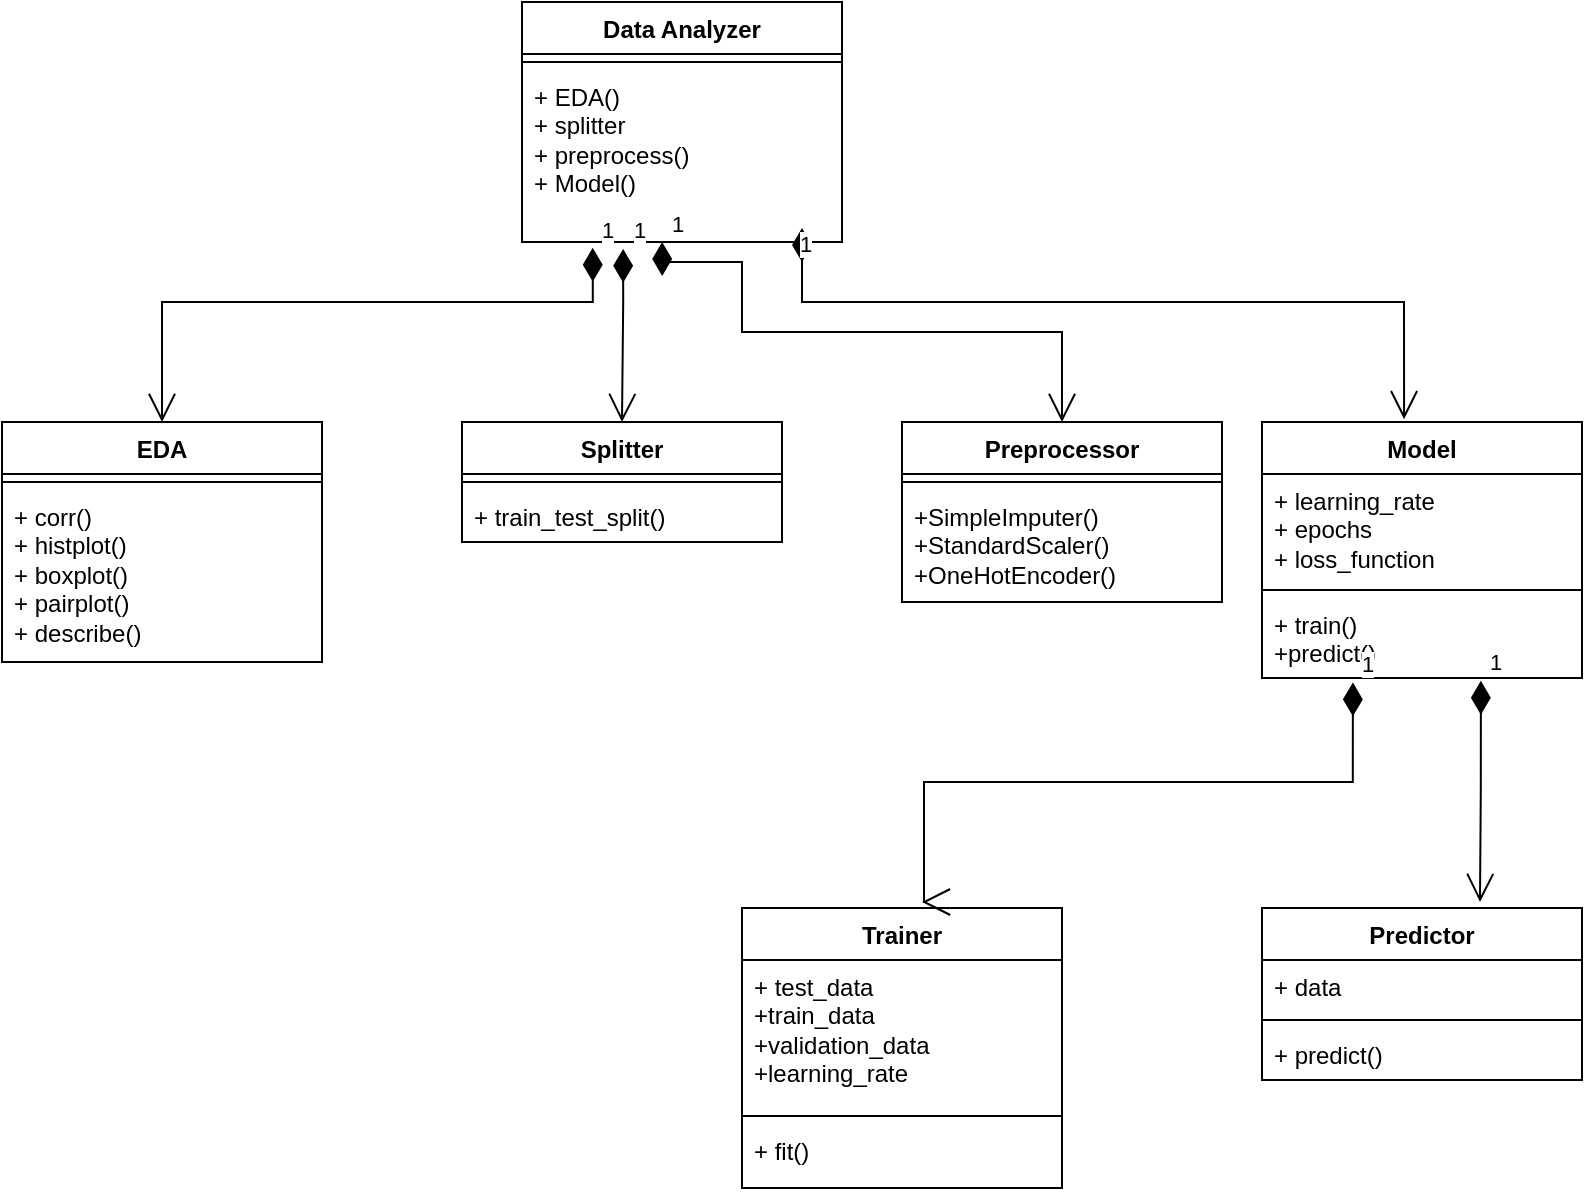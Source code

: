 <mxfile version="22.0.6" type="github">
  <diagram name="Page-1" id="26PTeGOXK1Mjsr-RNBJp">
    <mxGraphModel dx="1288" dy="525" grid="1" gridSize="10" guides="1" tooltips="1" connect="1" arrows="1" fold="1" page="1" pageScale="1" pageWidth="850" pageHeight="1100" math="0" shadow="0">
      <root>
        <mxCell id="0" />
        <mxCell id="1" parent="0" />
        <mxCell id="zyfEQxB26BbbA2O9alLf-13" value="Data Analyzer" style="swimlane;fontStyle=1;align=center;verticalAlign=top;childLayout=stackLayout;horizontal=1;startSize=26;horizontalStack=0;resizeParent=1;resizeParentMax=0;resizeLast=0;collapsible=1;marginBottom=0;whiteSpace=wrap;html=1;" vertex="1" parent="1">
          <mxGeometry x="310" y="30" width="160" height="120" as="geometry" />
        </mxCell>
        <mxCell id="zyfEQxB26BbbA2O9alLf-15" value="" style="line;strokeWidth=1;fillColor=none;align=left;verticalAlign=middle;spacingTop=-1;spacingLeft=3;spacingRight=3;rotatable=0;labelPosition=right;points=[];portConstraint=eastwest;strokeColor=inherit;" vertex="1" parent="zyfEQxB26BbbA2O9alLf-13">
          <mxGeometry y="26" width="160" height="8" as="geometry" />
        </mxCell>
        <mxCell id="zyfEQxB26BbbA2O9alLf-16" value="+ EDA()&lt;br&gt;+ splitter&lt;br&gt;+ preprocess()&lt;br&gt;+ Model()" style="text;strokeColor=none;fillColor=none;align=left;verticalAlign=top;spacingLeft=4;spacingRight=4;overflow=hidden;rotatable=0;points=[[0,0.5],[1,0.5]];portConstraint=eastwest;whiteSpace=wrap;html=1;" vertex="1" parent="zyfEQxB26BbbA2O9alLf-13">
          <mxGeometry y="34" width="160" height="86" as="geometry" />
        </mxCell>
        <mxCell id="zyfEQxB26BbbA2O9alLf-17" value="EDA" style="swimlane;fontStyle=1;align=center;verticalAlign=top;childLayout=stackLayout;horizontal=1;startSize=26;horizontalStack=0;resizeParent=1;resizeParentMax=0;resizeLast=0;collapsible=1;marginBottom=0;whiteSpace=wrap;html=1;" vertex="1" parent="1">
          <mxGeometry x="50" y="240" width="160" height="120" as="geometry" />
        </mxCell>
        <mxCell id="zyfEQxB26BbbA2O9alLf-19" value="" style="line;strokeWidth=1;fillColor=none;align=left;verticalAlign=middle;spacingTop=-1;spacingLeft=3;spacingRight=3;rotatable=0;labelPosition=right;points=[];portConstraint=eastwest;strokeColor=inherit;" vertex="1" parent="zyfEQxB26BbbA2O9alLf-17">
          <mxGeometry y="26" width="160" height="8" as="geometry" />
        </mxCell>
        <mxCell id="zyfEQxB26BbbA2O9alLf-20" value="+ corr()&lt;br&gt;+ histplot()&lt;br&gt;+ boxplot()&lt;br&gt;+ pairplot()&lt;br&gt;+ describe()&lt;br&gt;" style="text;strokeColor=none;fillColor=none;align=left;verticalAlign=top;spacingLeft=4;spacingRight=4;overflow=hidden;rotatable=0;points=[[0,0.5],[1,0.5]];portConstraint=eastwest;whiteSpace=wrap;html=1;" vertex="1" parent="zyfEQxB26BbbA2O9alLf-17">
          <mxGeometry y="34" width="160" height="86" as="geometry" />
        </mxCell>
        <mxCell id="zyfEQxB26BbbA2O9alLf-21" value="1" style="endArrow=open;html=1;endSize=12;startArrow=diamondThin;startSize=14;startFill=1;edgeStyle=orthogonalEdgeStyle;align=left;verticalAlign=bottom;rounded=0;exitX=0.221;exitY=1.034;exitDx=0;exitDy=0;exitPerimeter=0;entryX=0.5;entryY=0;entryDx=0;entryDy=0;" edge="1" parent="1" source="zyfEQxB26BbbA2O9alLf-16" target="zyfEQxB26BbbA2O9alLf-17">
          <mxGeometry x="-1" y="3" relative="1" as="geometry">
            <mxPoint x="340" y="270" as="sourcePoint" />
            <mxPoint x="500" y="270" as="targetPoint" />
            <Array as="points">
              <mxPoint x="345" y="180" />
              <mxPoint x="130" y="180" />
            </Array>
          </mxGeometry>
        </mxCell>
        <mxCell id="zyfEQxB26BbbA2O9alLf-22" value="Splitter" style="swimlane;fontStyle=1;align=center;verticalAlign=top;childLayout=stackLayout;horizontal=1;startSize=26;horizontalStack=0;resizeParent=1;resizeParentMax=0;resizeLast=0;collapsible=1;marginBottom=0;whiteSpace=wrap;html=1;" vertex="1" parent="1">
          <mxGeometry x="280" y="240" width="160" height="60" as="geometry" />
        </mxCell>
        <mxCell id="zyfEQxB26BbbA2O9alLf-24" value="" style="line;strokeWidth=1;fillColor=none;align=left;verticalAlign=middle;spacingTop=-1;spacingLeft=3;spacingRight=3;rotatable=0;labelPosition=right;points=[];portConstraint=eastwest;strokeColor=inherit;" vertex="1" parent="zyfEQxB26BbbA2O9alLf-22">
          <mxGeometry y="26" width="160" height="8" as="geometry" />
        </mxCell>
        <mxCell id="zyfEQxB26BbbA2O9alLf-25" value="+ train_test_split()" style="text;strokeColor=none;fillColor=none;align=left;verticalAlign=top;spacingLeft=4;spacingRight=4;overflow=hidden;rotatable=0;points=[[0,0.5],[1,0.5]];portConstraint=eastwest;whiteSpace=wrap;html=1;" vertex="1" parent="zyfEQxB26BbbA2O9alLf-22">
          <mxGeometry y="34" width="160" height="26" as="geometry" />
        </mxCell>
        <mxCell id="zyfEQxB26BbbA2O9alLf-26" value="1" style="endArrow=open;html=1;endSize=12;startArrow=diamondThin;startSize=14;startFill=1;edgeStyle=orthogonalEdgeStyle;align=left;verticalAlign=bottom;rounded=0;entryX=0.5;entryY=0;entryDx=0;entryDy=0;exitX=0.316;exitY=1.04;exitDx=0;exitDy=0;exitPerimeter=0;" edge="1" parent="1" source="zyfEQxB26BbbA2O9alLf-16" target="zyfEQxB26BbbA2O9alLf-22">
          <mxGeometry x="-1" y="3" relative="1" as="geometry">
            <mxPoint x="360" y="160" as="sourcePoint" />
            <mxPoint x="500" y="180" as="targetPoint" />
            <Array as="points">
              <mxPoint x="361" y="180" />
              <mxPoint x="360" y="240" />
            </Array>
          </mxGeometry>
        </mxCell>
        <mxCell id="zyfEQxB26BbbA2O9alLf-27" value="Preprocessor" style="swimlane;fontStyle=1;align=center;verticalAlign=top;childLayout=stackLayout;horizontal=1;startSize=26;horizontalStack=0;resizeParent=1;resizeParentMax=0;resizeLast=0;collapsible=1;marginBottom=0;whiteSpace=wrap;html=1;" vertex="1" parent="1">
          <mxGeometry x="500" y="240" width="160" height="90" as="geometry" />
        </mxCell>
        <mxCell id="zyfEQxB26BbbA2O9alLf-29" value="" style="line;strokeWidth=1;fillColor=none;align=left;verticalAlign=middle;spacingTop=-1;spacingLeft=3;spacingRight=3;rotatable=0;labelPosition=right;points=[];portConstraint=eastwest;strokeColor=inherit;" vertex="1" parent="zyfEQxB26BbbA2O9alLf-27">
          <mxGeometry y="26" width="160" height="8" as="geometry" />
        </mxCell>
        <mxCell id="zyfEQxB26BbbA2O9alLf-30" value="+SimpleImputer()&lt;br&gt;+StandardScaler()&lt;br&gt;+OneHotEncoder()" style="text;strokeColor=none;fillColor=none;align=left;verticalAlign=top;spacingLeft=4;spacingRight=4;overflow=hidden;rotatable=0;points=[[0,0.5],[1,0.5]];portConstraint=eastwest;whiteSpace=wrap;html=1;" vertex="1" parent="zyfEQxB26BbbA2O9alLf-27">
          <mxGeometry y="34" width="160" height="56" as="geometry" />
        </mxCell>
        <mxCell id="zyfEQxB26BbbA2O9alLf-32" value="1" style="endArrow=open;html=1;endSize=12;startArrow=diamondThin;startSize=14;startFill=1;edgeStyle=orthogonalEdgeStyle;align=left;verticalAlign=bottom;rounded=0;entryX=0.5;entryY=0;entryDx=0;entryDy=0;exitX=0.438;exitY=1;exitDx=0;exitDy=0;exitPerimeter=0;" edge="1" parent="1" source="zyfEQxB26BbbA2O9alLf-16" target="zyfEQxB26BbbA2O9alLf-27">
          <mxGeometry x="-1" y="3" relative="1" as="geometry">
            <mxPoint x="380" y="170" as="sourcePoint" />
            <mxPoint x="500" y="180" as="targetPoint" />
            <Array as="points">
              <mxPoint x="380" y="160" />
              <mxPoint x="420" y="160" />
              <mxPoint x="420" y="195" />
              <mxPoint x="580" y="195" />
            </Array>
          </mxGeometry>
        </mxCell>
        <mxCell id="zyfEQxB26BbbA2O9alLf-34" value="Model" style="swimlane;fontStyle=1;align=center;verticalAlign=top;childLayout=stackLayout;horizontal=1;startSize=26;horizontalStack=0;resizeParent=1;resizeParentMax=0;resizeLast=0;collapsible=1;marginBottom=0;whiteSpace=wrap;html=1;" vertex="1" parent="1">
          <mxGeometry x="680" y="240" width="160" height="128" as="geometry" />
        </mxCell>
        <mxCell id="zyfEQxB26BbbA2O9alLf-35" value="+ learning_rate&lt;br&gt;+ epochs&lt;br&gt;+ loss_function" style="text;strokeColor=none;fillColor=none;align=left;verticalAlign=top;spacingLeft=4;spacingRight=4;overflow=hidden;rotatable=0;points=[[0,0.5],[1,0.5]];portConstraint=eastwest;whiteSpace=wrap;html=1;" vertex="1" parent="zyfEQxB26BbbA2O9alLf-34">
          <mxGeometry y="26" width="160" height="54" as="geometry" />
        </mxCell>
        <mxCell id="zyfEQxB26BbbA2O9alLf-36" value="" style="line;strokeWidth=1;fillColor=none;align=left;verticalAlign=middle;spacingTop=-1;spacingLeft=3;spacingRight=3;rotatable=0;labelPosition=right;points=[];portConstraint=eastwest;strokeColor=inherit;" vertex="1" parent="zyfEQxB26BbbA2O9alLf-34">
          <mxGeometry y="80" width="160" height="8" as="geometry" />
        </mxCell>
        <mxCell id="zyfEQxB26BbbA2O9alLf-37" value="+ train()&lt;br&gt;+predict()" style="text;strokeColor=none;fillColor=none;align=left;verticalAlign=top;spacingLeft=4;spacingRight=4;overflow=hidden;rotatable=0;points=[[0,0.5],[1,0.5]];portConstraint=eastwest;whiteSpace=wrap;html=1;" vertex="1" parent="zyfEQxB26BbbA2O9alLf-34">
          <mxGeometry y="88" width="160" height="40" as="geometry" />
        </mxCell>
        <mxCell id="zyfEQxB26BbbA2O9alLf-38" value="1" style="endArrow=open;html=1;endSize=12;startArrow=diamondThin;startSize=14;startFill=1;edgeStyle=orthogonalEdgeStyle;align=left;verticalAlign=bottom;rounded=0;entryX=0.444;entryY=-0.011;entryDx=0;entryDy=0;entryPerimeter=0;" edge="1" parent="1" target="zyfEQxB26BbbA2O9alLf-34">
          <mxGeometry x="-1" y="3" relative="1" as="geometry">
            <mxPoint x="450" y="160" as="sourcePoint" />
            <mxPoint x="500" y="180" as="targetPoint" />
            <Array as="points">
              <mxPoint x="450" y="153" />
              <mxPoint x="450" y="180" />
              <mxPoint x="751" y="180" />
            </Array>
          </mxGeometry>
        </mxCell>
        <mxCell id="zyfEQxB26BbbA2O9alLf-39" value="Trainer" style="swimlane;fontStyle=1;align=center;verticalAlign=top;childLayout=stackLayout;horizontal=1;startSize=26;horizontalStack=0;resizeParent=1;resizeParentMax=0;resizeLast=0;collapsible=1;marginBottom=0;whiteSpace=wrap;html=1;" vertex="1" parent="1">
          <mxGeometry x="420" y="483" width="160" height="140" as="geometry" />
        </mxCell>
        <mxCell id="zyfEQxB26BbbA2O9alLf-40" value="+ test_data&lt;br&gt;+train_data&lt;br&gt;+validation_data&lt;br&gt;+learning_rate&lt;br&gt;" style="text;strokeColor=none;fillColor=none;align=left;verticalAlign=top;spacingLeft=4;spacingRight=4;overflow=hidden;rotatable=0;points=[[0,0.5],[1,0.5]];portConstraint=eastwest;whiteSpace=wrap;html=1;" vertex="1" parent="zyfEQxB26BbbA2O9alLf-39">
          <mxGeometry y="26" width="160" height="74" as="geometry" />
        </mxCell>
        <mxCell id="zyfEQxB26BbbA2O9alLf-41" value="" style="line;strokeWidth=1;fillColor=none;align=left;verticalAlign=middle;spacingTop=-1;spacingLeft=3;spacingRight=3;rotatable=0;labelPosition=right;points=[];portConstraint=eastwest;strokeColor=inherit;" vertex="1" parent="zyfEQxB26BbbA2O9alLf-39">
          <mxGeometry y="100" width="160" height="8" as="geometry" />
        </mxCell>
        <mxCell id="zyfEQxB26BbbA2O9alLf-42" value="+ fit()&lt;br&gt;" style="text;strokeColor=none;fillColor=none;align=left;verticalAlign=top;spacingLeft=4;spacingRight=4;overflow=hidden;rotatable=0;points=[[0,0.5],[1,0.5]];portConstraint=eastwest;whiteSpace=wrap;html=1;" vertex="1" parent="zyfEQxB26BbbA2O9alLf-39">
          <mxGeometry y="108" width="160" height="32" as="geometry" />
        </mxCell>
        <mxCell id="zyfEQxB26BbbA2O9alLf-43" value="1" style="endArrow=open;html=1;endSize=12;startArrow=diamondThin;startSize=14;startFill=1;edgeStyle=orthogonalEdgeStyle;align=left;verticalAlign=bottom;rounded=0;exitX=0.284;exitY=1.055;exitDx=0;exitDy=0;exitPerimeter=0;" edge="1" parent="1" source="zyfEQxB26BbbA2O9alLf-37">
          <mxGeometry x="-1" y="3" relative="1" as="geometry">
            <mxPoint x="730" y="410" as="sourcePoint" />
            <mxPoint x="510" y="480" as="targetPoint" />
            <Array as="points">
              <mxPoint x="725" y="420" />
              <mxPoint x="511" y="420" />
            </Array>
          </mxGeometry>
        </mxCell>
        <mxCell id="zyfEQxB26BbbA2O9alLf-44" value="Predictor" style="swimlane;fontStyle=1;align=center;verticalAlign=top;childLayout=stackLayout;horizontal=1;startSize=26;horizontalStack=0;resizeParent=1;resizeParentMax=0;resizeLast=0;collapsible=1;marginBottom=0;whiteSpace=wrap;html=1;" vertex="1" parent="1">
          <mxGeometry x="680" y="483" width="160" height="86" as="geometry" />
        </mxCell>
        <mxCell id="zyfEQxB26BbbA2O9alLf-45" value="+ data" style="text;strokeColor=none;fillColor=none;align=left;verticalAlign=top;spacingLeft=4;spacingRight=4;overflow=hidden;rotatable=0;points=[[0,0.5],[1,0.5]];portConstraint=eastwest;whiteSpace=wrap;html=1;" vertex="1" parent="zyfEQxB26BbbA2O9alLf-44">
          <mxGeometry y="26" width="160" height="26" as="geometry" />
        </mxCell>
        <mxCell id="zyfEQxB26BbbA2O9alLf-46" value="" style="line;strokeWidth=1;fillColor=none;align=left;verticalAlign=middle;spacingTop=-1;spacingLeft=3;spacingRight=3;rotatable=0;labelPosition=right;points=[];portConstraint=eastwest;strokeColor=inherit;" vertex="1" parent="zyfEQxB26BbbA2O9alLf-44">
          <mxGeometry y="52" width="160" height="8" as="geometry" />
        </mxCell>
        <mxCell id="zyfEQxB26BbbA2O9alLf-47" value="+ predict()" style="text;strokeColor=none;fillColor=none;align=left;verticalAlign=top;spacingLeft=4;spacingRight=4;overflow=hidden;rotatable=0;points=[[0,0.5],[1,0.5]];portConstraint=eastwest;whiteSpace=wrap;html=1;" vertex="1" parent="zyfEQxB26BbbA2O9alLf-44">
          <mxGeometry y="60" width="160" height="26" as="geometry" />
        </mxCell>
        <mxCell id="zyfEQxB26BbbA2O9alLf-48" value="1" style="endArrow=open;html=1;endSize=12;startArrow=diamondThin;startSize=14;startFill=1;edgeStyle=orthogonalEdgeStyle;align=left;verticalAlign=bottom;rounded=0;exitX=0.684;exitY=1.035;exitDx=0;exitDy=0;exitPerimeter=0;" edge="1" parent="1" source="zyfEQxB26BbbA2O9alLf-37">
          <mxGeometry x="-1" y="3" relative="1" as="geometry">
            <mxPoint x="360" y="500" as="sourcePoint" />
            <mxPoint x="789" y="480" as="targetPoint" />
            <Array as="points">
              <mxPoint x="790" y="424" />
              <mxPoint x="789" y="424" />
            </Array>
          </mxGeometry>
        </mxCell>
      </root>
    </mxGraphModel>
  </diagram>
</mxfile>
